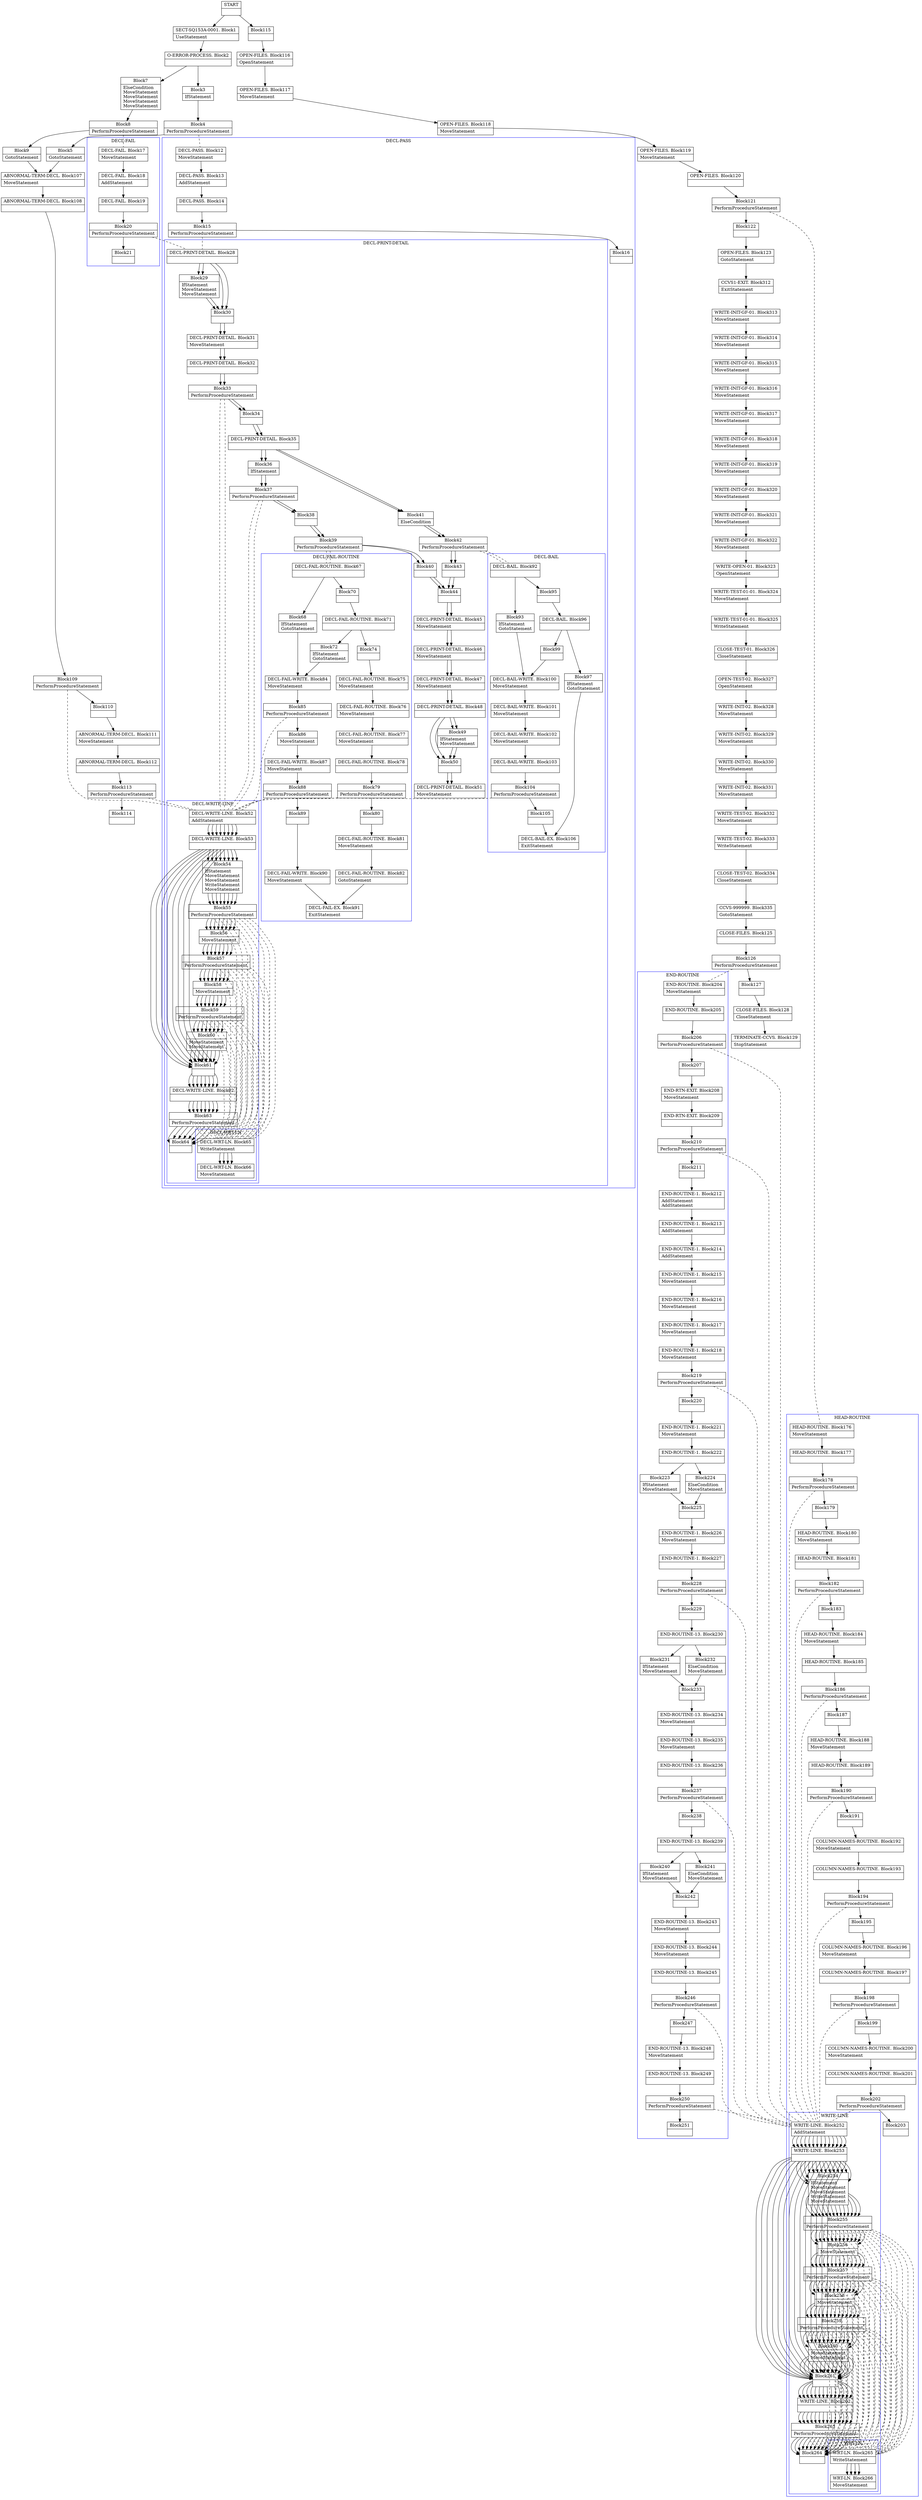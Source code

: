 digraph Cfg {
compound=true;
node [
shape = "record"
]

edge [
arrowtail = "empty"
]
Block0 [
label = "{START|}"
]
Block1 [
label = "{SECT-SQ153A-0001. Block1|UseStatement\l}"
]
Block2 [
label = "{O-ERROR-PROCESS. Block2|}"
]
Block3 [
label = "{Block3|IfStatement\l}"
]
Block4 [
label = "{Block4|PerformProcedureStatement\l}"
]
subgraph cluster_1{
color = blue;
label = "DECL-PASS";
Block12 [
label = "{DECL-PASS. Block12|MoveStatement\l}"
]
Block13 [
label = "{DECL-PASS. Block13|AddStatement\l}"
]
Block14 [
label = "{DECL-PASS. Block14|}"
]
Block15 [
label = "{Block15|PerformProcedureStatement\l}"
]
subgraph cluster_3{
color = blue;
label = "DECL-PRINT-DETAIL";
Block28 [
label = "{DECL-PRINT-DETAIL. Block28|}"
]
Block29 [
label = "{Block29|IfStatement\lMoveStatement\lMoveStatement\l}"
]
Block30 [
label = "{Block30|}"
]
Block31 [
label = "{DECL-PRINT-DETAIL. Block31|MoveStatement\l}"
]
Block32 [
label = "{DECL-PRINT-DETAIL. Block32|}"
]
Block33 [
label = "{Block33|PerformProcedureStatement\l}"
]
subgraph cluster_6{
color = blue;
label = "DECL-WRITE-LINE";
Block52 [
label = "{DECL-WRITE-LINE. Block52|AddStatement\l}"
]
Block53 [
label = "{DECL-WRITE-LINE. Block53|}"
]
Block54 [
label = "{Block54|IfStatement\lMoveStatement\lMoveStatement\lWriteStatement\lMoveStatement\l}"
]
Block55 [
label = "{Block55|PerformProcedureStatement\l}"
]
subgraph cluster_10{
color = blue;
label = "DECL-WRT-LN";
Block65 [
label = "{DECL-WRT-LN. Block65|WriteStatement\l}"
]
Block66 [
label = "{DECL-WRT-LN. Block66|MoveStatement\l}"
]
Block65 -> Block66

}
Block55 -> Block65 [style=dashed, arrowhead=none]

Block56 [
label = "{Block56|MoveStatement\l}"
]
Block57 [
label = "{Block57|PerformProcedureStatement\l}"
]
subgraph cluster_11{
color = blue;
label = "DECL-WRT-LN";
Block65 [
label = "{DECL-WRT-LN. Block65|WriteStatement\l}"
]
Block66 [
label = "{DECL-WRT-LN. Block66|MoveStatement\l}"
]
Block65 -> Block66

}
Block57 -> Block65 [style=dashed, arrowhead=none]

Block58 [
label = "{Block58|MoveStatement\l}"
]
Block59 [
label = "{Block59|PerformProcedureStatement\l}"
]
subgraph cluster_12{
color = blue;
label = "DECL-WRT-LN";
Block65 [
label = "{DECL-WRT-LN. Block65|WriteStatement\l}"
]
Block66 [
label = "{DECL-WRT-LN. Block66|MoveStatement\l}"
]
Block65 -> Block66

}
Block59 -> Block65 [style=dashed, arrowhead=none]

Block60 [
label = "{Block60|MoveStatement\lMoveStatement\l}"
]
Block61 [
label = "{Block61|}"
]
Block62 [
label = "{DECL-WRITE-LINE. Block62|}"
]
Block63 [
label = "{Block63|PerformProcedureStatement\l}"
]
subgraph cluster_13{
color = blue;
label = "DECL-WRT-LN";
Block65 [
label = "{DECL-WRT-LN. Block65|WriteStatement\l}"
]
Block66 [
label = "{DECL-WRT-LN. Block66|MoveStatement\l}"
]
Block65 -> Block66

}
Block63 -> Block65 [style=dashed, arrowhead=none]

Block64 [
label = "{Block64|}"
]
Block52 -> Block53
Block53 -> Block54
Block53 -> Block61
Block54 -> Block55
Block55 -> Block56
Block56 -> Block57
Block57 -> Block58
Block58 -> Block59
Block59 -> Block60
Block60 -> Block61
Block61 -> Block62
Block62 -> Block63
Block63 -> Block64

}
Block33 -> Block52 [style=dashed, arrowhead=none]

Block34 [
label = "{Block34|}"
]
Block35 [
label = "{DECL-PRINT-DETAIL. Block35|}"
]
Block36 [
label = "{Block36|IfStatement\l}"
]
Block37 [
label = "{Block37|PerformProcedureStatement\l}"
]
subgraph cluster_7{
color = blue;
label = "DECL-WRITE-LINE";
Block52 [
label = "{DECL-WRITE-LINE. Block52|AddStatement\l}"
]
Block53 [
label = "{DECL-WRITE-LINE. Block53|}"
]
Block54 [
label = "{Block54|IfStatement\lMoveStatement\lMoveStatement\lWriteStatement\lMoveStatement\l}"
]
Block55 [
label = "{Block55|PerformProcedureStatement\l}"
]
Block55 -> Block65 [style=dashed, arrowhead=none]

Block56 [
label = "{Block56|MoveStatement\l}"
]
Block57 [
label = "{Block57|PerformProcedureStatement\l}"
]
Block57 -> Block65 [style=dashed, arrowhead=none]

Block58 [
label = "{Block58|MoveStatement\l}"
]
Block59 [
label = "{Block59|PerformProcedureStatement\l}"
]
Block59 -> Block65 [style=dashed, arrowhead=none]

Block60 [
label = "{Block60|MoveStatement\lMoveStatement\l}"
]
Block61 [
label = "{Block61|}"
]
Block62 [
label = "{DECL-WRITE-LINE. Block62|}"
]
Block63 [
label = "{Block63|PerformProcedureStatement\l}"
]
Block63 -> Block65 [style=dashed, arrowhead=none]

Block64 [
label = "{Block64|}"
]
Block52 -> Block53
Block53 -> Block54
Block53 -> Block61
Block54 -> Block55
Block55 -> Block56
Block56 -> Block57
Block57 -> Block58
Block58 -> Block59
Block59 -> Block60
Block60 -> Block61
Block61 -> Block62
Block62 -> Block63
Block63 -> Block64

}
Block37 -> Block52 [style=dashed, arrowhead=none]

Block38 [
label = "{Block38|}"
]
Block39 [
label = "{Block39|PerformProcedureStatement\l}"
]
subgraph cluster_8{
color = blue;
label = "DECL-FAIL-ROUTINE";
Block67 [
label = "{DECL-FAIL-ROUTINE. Block67|}"
]
Block68 [
label = "{Block68|IfStatement\lGotoStatement\l}"
]
Block84 [
label = "{DECL-FAIL-WRITE. Block84|MoveStatement\l}"
]
Block85 [
label = "{Block85|PerformProcedureStatement\l}"
]
subgraph cluster_15{
color = blue;
label = "DECL-WRITE-LINE";
Block52 [
label = "{DECL-WRITE-LINE. Block52|AddStatement\l}"
]
Block53 [
label = "{DECL-WRITE-LINE. Block53|}"
]
Block54 [
label = "{Block54|IfStatement\lMoveStatement\lMoveStatement\lWriteStatement\lMoveStatement\l}"
]
Block55 [
label = "{Block55|PerformProcedureStatement\l}"
]
Block55 -> Block65 [style=dashed, arrowhead=none]

Block56 [
label = "{Block56|MoveStatement\l}"
]
Block57 [
label = "{Block57|PerformProcedureStatement\l}"
]
Block57 -> Block65 [style=dashed, arrowhead=none]

Block58 [
label = "{Block58|MoveStatement\l}"
]
Block59 [
label = "{Block59|PerformProcedureStatement\l}"
]
Block59 -> Block65 [style=dashed, arrowhead=none]

Block60 [
label = "{Block60|MoveStatement\lMoveStatement\l}"
]
Block61 [
label = "{Block61|}"
]
Block62 [
label = "{DECL-WRITE-LINE. Block62|}"
]
Block63 [
label = "{Block63|PerformProcedureStatement\l}"
]
Block63 -> Block65 [style=dashed, arrowhead=none]

Block64 [
label = "{Block64|}"
]
Block52 -> Block53
Block53 -> Block54
Block53 -> Block61
Block54 -> Block55
Block55 -> Block56
Block56 -> Block57
Block57 -> Block58
Block58 -> Block59
Block59 -> Block60
Block60 -> Block61
Block61 -> Block62
Block62 -> Block63
Block63 -> Block64

}
Block85 -> Block52 [style=dashed, arrowhead=none]

Block86 [
label = "{Block86|MoveStatement\l}"
]
Block87 [
label = "{DECL-FAIL-WRITE. Block87|MoveStatement\l}"
]
Block88 [
label = "{Block88|PerformProcedureStatement\l}"
]
subgraph cluster_16{
color = blue;
label = "DECL-WRITE-LINE";
Block52 [
label = "{DECL-WRITE-LINE. Block52|AddStatement\l}"
]
Block53 [
label = "{DECL-WRITE-LINE. Block53|}"
]
Block54 [
label = "{Block54|IfStatement\lMoveStatement\lMoveStatement\lWriteStatement\lMoveStatement\l}"
]
Block55 [
label = "{Block55|PerformProcedureStatement\l}"
]
Block55 -> Block65 [style=dashed, arrowhead=none]

Block56 [
label = "{Block56|MoveStatement\l}"
]
Block57 [
label = "{Block57|PerformProcedureStatement\l}"
]
Block57 -> Block65 [style=dashed, arrowhead=none]

Block58 [
label = "{Block58|MoveStatement\l}"
]
Block59 [
label = "{Block59|PerformProcedureStatement\l}"
]
Block59 -> Block65 [style=dashed, arrowhead=none]

Block60 [
label = "{Block60|MoveStatement\lMoveStatement\l}"
]
Block61 [
label = "{Block61|}"
]
Block62 [
label = "{DECL-WRITE-LINE. Block62|}"
]
Block63 [
label = "{Block63|PerformProcedureStatement\l}"
]
Block63 -> Block65 [style=dashed, arrowhead=none]

Block64 [
label = "{Block64|}"
]
Block52 -> Block53
Block53 -> Block54
Block53 -> Block61
Block54 -> Block55
Block55 -> Block56
Block56 -> Block57
Block57 -> Block58
Block58 -> Block59
Block59 -> Block60
Block60 -> Block61
Block61 -> Block62
Block62 -> Block63
Block63 -> Block64

}
Block88 -> Block52 [style=dashed, arrowhead=none]

Block89 [
label = "{Block89|}"
]
Block90 [
label = "{DECL-FAIL-WRITE. Block90|MoveStatement\l}"
]
Block91 [
label = "{DECL-FAIL-EX. Block91|ExitStatement\l}"
]
Block70 [
label = "{Block70|}"
]
Block71 [
label = "{DECL-FAIL-ROUTINE. Block71|}"
]
Block72 [
label = "{Block72|IfStatement\lGotoStatement\l}"
]
Block74 [
label = "{Block74|}"
]
Block75 [
label = "{DECL-FAIL-ROUTINE. Block75|MoveStatement\l}"
]
Block76 [
label = "{DECL-FAIL-ROUTINE. Block76|MoveStatement\l}"
]
Block77 [
label = "{DECL-FAIL-ROUTINE. Block77|MoveStatement\l}"
]
Block78 [
label = "{DECL-FAIL-ROUTINE. Block78|}"
]
Block79 [
label = "{Block79|PerformProcedureStatement\l}"
]
subgraph cluster_14{
color = blue;
label = "DECL-WRITE-LINE";
Block52 [
label = "{DECL-WRITE-LINE. Block52|AddStatement\l}"
]
Block53 [
label = "{DECL-WRITE-LINE. Block53|}"
]
Block54 [
label = "{Block54|IfStatement\lMoveStatement\lMoveStatement\lWriteStatement\lMoveStatement\l}"
]
Block55 [
label = "{Block55|PerformProcedureStatement\l}"
]
Block55 -> Block65 [style=dashed, arrowhead=none]

Block56 [
label = "{Block56|MoveStatement\l}"
]
Block57 [
label = "{Block57|PerformProcedureStatement\l}"
]
Block57 -> Block65 [style=dashed, arrowhead=none]

Block58 [
label = "{Block58|MoveStatement\l}"
]
Block59 [
label = "{Block59|PerformProcedureStatement\l}"
]
Block59 -> Block65 [style=dashed, arrowhead=none]

Block60 [
label = "{Block60|MoveStatement\lMoveStatement\l}"
]
Block61 [
label = "{Block61|}"
]
Block62 [
label = "{DECL-WRITE-LINE. Block62|}"
]
Block63 [
label = "{Block63|PerformProcedureStatement\l}"
]
Block63 -> Block65 [style=dashed, arrowhead=none]

Block64 [
label = "{Block64|}"
]
Block52 -> Block53
Block53 -> Block54
Block53 -> Block61
Block54 -> Block55
Block55 -> Block56
Block56 -> Block57
Block57 -> Block58
Block58 -> Block59
Block59 -> Block60
Block60 -> Block61
Block61 -> Block62
Block62 -> Block63
Block63 -> Block64

}
Block79 -> Block52 [style=dashed, arrowhead=none]

Block80 [
label = "{Block80|}"
]
Block81 [
label = "{DECL-FAIL-ROUTINE. Block81|MoveStatement\l}"
]
Block82 [
label = "{DECL-FAIL-ROUTINE. Block82|GotoStatement\l}"
]
Block67 -> Block68
Block67 -> Block70
Block68 -> Block84
Block84 -> Block85
Block85 -> Block86
Block86 -> Block87
Block87 -> Block88
Block88 -> Block89
Block89 -> Block90
Block90 -> Block91
Block70 -> Block71
Block71 -> Block72
Block71 -> Block74
Block72 -> Block84
Block74 -> Block75
Block75 -> Block76
Block76 -> Block77
Block77 -> Block78
Block78 -> Block79
Block79 -> Block80
Block80 -> Block81
Block81 -> Block82
Block82 -> Block91

}
Block39 -> Block67 [style=dashed, arrowhead=none]

Block40 [
label = "{Block40|}"
]
Block44 [
label = "{Block44|}"
]
Block45 [
label = "{DECL-PRINT-DETAIL. Block45|MoveStatement\l}"
]
Block46 [
label = "{DECL-PRINT-DETAIL. Block46|MoveStatement\l}"
]
Block47 [
label = "{DECL-PRINT-DETAIL. Block47|MoveStatement\l}"
]
Block48 [
label = "{DECL-PRINT-DETAIL. Block48|}"
]
Block49 [
label = "{Block49|IfStatement\lMoveStatement\l}"
]
Block50 [
label = "{Block50|}"
]
Block51 [
label = "{DECL-PRINT-DETAIL. Block51|MoveStatement\l}"
]
Block41 [
label = "{Block41|ElseCondition\l}"
]
Block42 [
label = "{Block42|PerformProcedureStatement\l}"
]
subgraph cluster_9{
color = blue;
label = "DECL-BAIL";
Block92 [
label = "{DECL-BAIL. Block92|}"
]
Block93 [
label = "{Block93|IfStatement\lGotoStatement\l}"
]
Block100 [
label = "{DECL-BAIL-WRITE. Block100|MoveStatement\l}"
]
Block101 [
label = "{DECL-BAIL-WRITE. Block101|MoveStatement\l}"
]
Block102 [
label = "{DECL-BAIL-WRITE. Block102|MoveStatement\l}"
]
Block103 [
label = "{DECL-BAIL-WRITE. Block103|}"
]
Block104 [
label = "{Block104|PerformProcedureStatement\l}"
]
subgraph cluster_17{
color = blue;
label = "DECL-WRITE-LINE";
Block52 [
label = "{DECL-WRITE-LINE. Block52|AddStatement\l}"
]
Block53 [
label = "{DECL-WRITE-LINE. Block53|}"
]
Block54 [
label = "{Block54|IfStatement\lMoveStatement\lMoveStatement\lWriteStatement\lMoveStatement\l}"
]
Block55 [
label = "{Block55|PerformProcedureStatement\l}"
]
Block55 -> Block65 [style=dashed, arrowhead=none]

Block56 [
label = "{Block56|MoveStatement\l}"
]
Block57 [
label = "{Block57|PerformProcedureStatement\l}"
]
Block57 -> Block65 [style=dashed, arrowhead=none]

Block58 [
label = "{Block58|MoveStatement\l}"
]
Block59 [
label = "{Block59|PerformProcedureStatement\l}"
]
Block59 -> Block65 [style=dashed, arrowhead=none]

Block60 [
label = "{Block60|MoveStatement\lMoveStatement\l}"
]
Block61 [
label = "{Block61|}"
]
Block62 [
label = "{DECL-WRITE-LINE. Block62|}"
]
Block63 [
label = "{Block63|PerformProcedureStatement\l}"
]
Block63 -> Block65 [style=dashed, arrowhead=none]

Block64 [
label = "{Block64|}"
]
Block52 -> Block53
Block53 -> Block54
Block53 -> Block61
Block54 -> Block55
Block55 -> Block56
Block56 -> Block57
Block57 -> Block58
Block58 -> Block59
Block59 -> Block60
Block60 -> Block61
Block61 -> Block62
Block62 -> Block63
Block63 -> Block64

}
Block104 -> Block52 [style=dashed, arrowhead=none]

Block105 [
label = "{Block105|}"
]
Block106 [
label = "{DECL-BAIL-EX. Block106|ExitStatement\l}"
]
Block95 [
label = "{Block95|}"
]
Block96 [
label = "{DECL-BAIL. Block96|}"
]
Block97 [
label = "{Block97|IfStatement\lGotoStatement\l}"
]
Block99 [
label = "{Block99|}"
]
Block92 -> Block93
Block92 -> Block95
Block93 -> Block100
Block100 -> Block101
Block101 -> Block102
Block102 -> Block103
Block103 -> Block104
Block104 -> Block105
Block105 -> Block106
Block95 -> Block96
Block96 -> Block97
Block96 -> Block99
Block97 -> Block106
Block99 -> Block100

}
Block42 -> Block92 [style=dashed, arrowhead=none]

Block43 [
label = "{Block43|}"
]
Block28 -> Block29
Block28 -> Block30
Block29 -> Block30
Block30 -> Block31
Block31 -> Block32
Block32 -> Block33
Block33 -> Block34
Block34 -> Block35
Block35 -> Block36
Block35 -> Block41
Block36 -> Block37
Block37 -> Block38
Block38 -> Block39
Block39 -> Block40
Block40 -> Block44
Block44 -> Block45
Block45 -> Block46
Block46 -> Block47
Block47 -> Block48
Block48 -> Block49
Block48 -> Block50
Block49 -> Block50
Block50 -> Block51
Block41 -> Block42
Block42 -> Block43
Block43 -> Block44

}
Block15 -> Block28 [style=dashed, arrowhead=none]

Block16 [
label = "{Block16|}"
]
Block12 -> Block13
Block13 -> Block14
Block14 -> Block15
Block15 -> Block16

}
Block4 -> Block12 [style=dashed, arrowhead=none]

Block5 [
label = "{Block5|GotoStatement\l}"
]
Block107 [
label = "{ABNORMAL-TERM-DECL. Block107|MoveStatement\l}"
]
Block108 [
label = "{ABNORMAL-TERM-DECL. Block108|}"
]
Block109 [
label = "{Block109|PerformProcedureStatement\l}"
]
subgraph cluster_18{
color = blue;
label = "DECL-WRITE-LINE";
Block52 [
label = "{DECL-WRITE-LINE. Block52|AddStatement\l}"
]
Block53 [
label = "{DECL-WRITE-LINE. Block53|}"
]
Block54 [
label = "{Block54|IfStatement\lMoveStatement\lMoveStatement\lWriteStatement\lMoveStatement\l}"
]
Block55 [
label = "{Block55|PerformProcedureStatement\l}"
]
Block55 -> Block65 [style=dashed, arrowhead=none]

Block56 [
label = "{Block56|MoveStatement\l}"
]
Block57 [
label = "{Block57|PerformProcedureStatement\l}"
]
Block57 -> Block65 [style=dashed, arrowhead=none]

Block58 [
label = "{Block58|MoveStatement\l}"
]
Block59 [
label = "{Block59|PerformProcedureStatement\l}"
]
Block59 -> Block65 [style=dashed, arrowhead=none]

Block60 [
label = "{Block60|MoveStatement\lMoveStatement\l}"
]
Block61 [
label = "{Block61|}"
]
Block62 [
label = "{DECL-WRITE-LINE. Block62|}"
]
Block63 [
label = "{Block63|PerformProcedureStatement\l}"
]
Block63 -> Block65 [style=dashed, arrowhead=none]

Block64 [
label = "{Block64|}"
]
Block52 -> Block53
Block53 -> Block54
Block53 -> Block61
Block54 -> Block55
Block55 -> Block56
Block56 -> Block57
Block57 -> Block58
Block58 -> Block59
Block59 -> Block60
Block60 -> Block61
Block61 -> Block62
Block62 -> Block63
Block63 -> Block64

}
Block109 -> Block52 [style=dashed, arrowhead=none]

Block110 [
label = "{Block110|}"
]
Block111 [
label = "{ABNORMAL-TERM-DECL. Block111|MoveStatement\l}"
]
Block112 [
label = "{ABNORMAL-TERM-DECL. Block112|}"
]
Block113 [
label = "{Block113|PerformProcedureStatement\l}"
]
subgraph cluster_19{
color = blue;
label = "DECL-WRITE-LINE";
Block52 [
label = "{DECL-WRITE-LINE. Block52|AddStatement\l}"
]
Block53 [
label = "{DECL-WRITE-LINE. Block53|}"
]
Block54 [
label = "{Block54|IfStatement\lMoveStatement\lMoveStatement\lWriteStatement\lMoveStatement\l}"
]
Block55 [
label = "{Block55|PerformProcedureStatement\l}"
]
Block55 -> Block65 [style=dashed, arrowhead=none]

Block56 [
label = "{Block56|MoveStatement\l}"
]
Block57 [
label = "{Block57|PerformProcedureStatement\l}"
]
Block57 -> Block65 [style=dashed, arrowhead=none]

Block58 [
label = "{Block58|MoveStatement\l}"
]
Block59 [
label = "{Block59|PerformProcedureStatement\l}"
]
Block59 -> Block65 [style=dashed, arrowhead=none]

Block60 [
label = "{Block60|MoveStatement\lMoveStatement\l}"
]
Block61 [
label = "{Block61|}"
]
Block62 [
label = "{DECL-WRITE-LINE. Block62|}"
]
Block63 [
label = "{Block63|PerformProcedureStatement\l}"
]
Block63 -> Block65 [style=dashed, arrowhead=none]

Block64 [
label = "{Block64|}"
]
Block52 -> Block53
Block53 -> Block54
Block53 -> Block61
Block54 -> Block55
Block55 -> Block56
Block56 -> Block57
Block57 -> Block58
Block58 -> Block59
Block59 -> Block60
Block60 -> Block61
Block61 -> Block62
Block62 -> Block63
Block63 -> Block64

}
Block113 -> Block52 [style=dashed, arrowhead=none]

Block114 [
label = "{Block114|}"
]
Block7 [
label = "{Block7|ElseCondition\lMoveStatement\lMoveStatement\lMoveStatement\lMoveStatement\l}"
]
Block8 [
label = "{Block8|PerformProcedureStatement\l}"
]
subgraph cluster_2{
color = blue;
label = "DECL-FAIL";
Block17 [
label = "{DECL-FAIL. Block17|MoveStatement\l}"
]
Block18 [
label = "{DECL-FAIL. Block18|AddStatement\l}"
]
Block19 [
label = "{DECL-FAIL. Block19|}"
]
Block20 [
label = "{Block20|PerformProcedureStatement\l}"
]
subgraph cluster_4{
color = blue;
label = "DECL-PRINT-DETAIL";
Block28 [
label = "{DECL-PRINT-DETAIL. Block28|}"
]
Block29 [
label = "{Block29|IfStatement\lMoveStatement\lMoveStatement\l}"
]
Block30 [
label = "{Block30|}"
]
Block31 [
label = "{DECL-PRINT-DETAIL. Block31|MoveStatement\l}"
]
Block32 [
label = "{DECL-PRINT-DETAIL. Block32|}"
]
Block33 [
label = "{Block33|PerformProcedureStatement\l}"
]
Block33 -> Block52 [style=dashed, arrowhead=none]

Block34 [
label = "{Block34|}"
]
Block35 [
label = "{DECL-PRINT-DETAIL. Block35|}"
]
Block36 [
label = "{Block36|IfStatement\l}"
]
Block37 [
label = "{Block37|PerformProcedureStatement\l}"
]
Block37 -> Block52 [style=dashed, arrowhead=none]

Block38 [
label = "{Block38|}"
]
Block39 [
label = "{Block39|PerformProcedureStatement\l}"
]
Block39 -> Block67 [style=dashed, arrowhead=none]

Block40 [
label = "{Block40|}"
]
Block44 [
label = "{Block44|}"
]
Block45 [
label = "{DECL-PRINT-DETAIL. Block45|MoveStatement\l}"
]
Block46 [
label = "{DECL-PRINT-DETAIL. Block46|MoveStatement\l}"
]
Block47 [
label = "{DECL-PRINT-DETAIL. Block47|MoveStatement\l}"
]
Block48 [
label = "{DECL-PRINT-DETAIL. Block48|}"
]
Block49 [
label = "{Block49|IfStatement\lMoveStatement\l}"
]
Block50 [
label = "{Block50|}"
]
Block51 [
label = "{DECL-PRINT-DETAIL. Block51|MoveStatement\l}"
]
Block41 [
label = "{Block41|ElseCondition\l}"
]
Block42 [
label = "{Block42|PerformProcedureStatement\l}"
]
Block42 -> Block92 [style=dashed, arrowhead=none]

Block43 [
label = "{Block43|}"
]
Block28 -> Block29
Block28 -> Block30
Block29 -> Block30
Block30 -> Block31
Block31 -> Block32
Block32 -> Block33
Block33 -> Block34
Block34 -> Block35
Block35 -> Block36
Block35 -> Block41
Block36 -> Block37
Block37 -> Block38
Block38 -> Block39
Block39 -> Block40
Block40 -> Block44
Block44 -> Block45
Block45 -> Block46
Block46 -> Block47
Block47 -> Block48
Block48 -> Block49
Block48 -> Block50
Block49 -> Block50
Block50 -> Block51
Block41 -> Block42
Block42 -> Block43
Block43 -> Block44

}
Block20 -> Block28 [style=dashed, arrowhead=none]

Block21 [
label = "{Block21|}"
]
Block17 -> Block18
Block18 -> Block19
Block19 -> Block20
Block20 -> Block21

}
Block8 -> Block17 [style=dashed, arrowhead=none]

Block9 [
label = "{Block9|GotoStatement\l}"
]
Block115 [
label = "{Block115|}"
]
Block116 [
label = "{OPEN-FILES. Block116|OpenStatement\l}"
]
Block117 [
label = "{OPEN-FILES. Block117|MoveStatement\l}"
]
Block118 [
label = "{OPEN-FILES. Block118|MoveStatement\l}"
]
Block119 [
label = "{OPEN-FILES. Block119|MoveStatement\l}"
]
Block120 [
label = "{OPEN-FILES. Block120|}"
]
Block121 [
label = "{Block121|PerformProcedureStatement\l}"
]
subgraph cluster_20{
color = blue;
label = "HEAD-ROUTINE";
Block176 [
label = "{HEAD-ROUTINE. Block176|MoveStatement\l}"
]
Block177 [
label = "{HEAD-ROUTINE. Block177|}"
]
Block178 [
label = "{Block178|PerformProcedureStatement\l}"
]
subgraph cluster_30{
color = blue;
label = "WRITE-LINE";
Block252 [
label = "{WRITE-LINE. Block252|AddStatement\l}"
]
Block253 [
label = "{WRITE-LINE. Block253|}"
]
Block254 [
label = "{Block254|IfStatement\lMoveStatement\lMoveStatement\lWriteStatement\lMoveStatement\l}"
]
Block255 [
label = "{Block255|PerformProcedureStatement\l}"
]
subgraph cluster_44{
color = blue;
label = "WRT-LN";
Block265 [
label = "{WRT-LN. Block265|WriteStatement\l}"
]
Block266 [
label = "{WRT-LN. Block266|MoveStatement\l}"
]
Block265 -> Block266

}
Block255 -> Block265 [style=dashed, arrowhead=none]

Block256 [
label = "{Block256|MoveStatement\l}"
]
Block257 [
label = "{Block257|PerformProcedureStatement\l}"
]
subgraph cluster_45{
color = blue;
label = "WRT-LN";
Block265 [
label = "{WRT-LN. Block265|WriteStatement\l}"
]
Block266 [
label = "{WRT-LN. Block266|MoveStatement\l}"
]
Block265 -> Block266

}
Block257 -> Block265 [style=dashed, arrowhead=none]

Block258 [
label = "{Block258|MoveStatement\l}"
]
Block259 [
label = "{Block259|PerformProcedureStatement\l}"
]
subgraph cluster_46{
color = blue;
label = "WRT-LN";
Block265 [
label = "{WRT-LN. Block265|WriteStatement\l}"
]
Block266 [
label = "{WRT-LN. Block266|MoveStatement\l}"
]
Block265 -> Block266

}
Block259 -> Block265 [style=dashed, arrowhead=none]

Block260 [
label = "{Block260|MoveStatement\lMoveStatement\l}"
]
Block261 [
label = "{Block261|}"
]
Block262 [
label = "{WRITE-LINE. Block262|}"
]
Block263 [
label = "{Block263|PerformProcedureStatement\l}"
]
subgraph cluster_47{
color = blue;
label = "WRT-LN";
Block265 [
label = "{WRT-LN. Block265|WriteStatement\l}"
]
Block266 [
label = "{WRT-LN. Block266|MoveStatement\l}"
]
Block265 -> Block266

}
Block263 -> Block265 [style=dashed, arrowhead=none]

Block264 [
label = "{Block264|}"
]
Block252 -> Block253
Block253 -> Block254
Block253 -> Block261
Block254 -> Block255
Block255 -> Block256
Block256 -> Block257
Block257 -> Block258
Block258 -> Block259
Block259 -> Block260
Block260 -> Block261
Block261 -> Block262
Block262 -> Block263
Block263 -> Block264

}
Block178 -> Block252 [style=dashed, arrowhead=none]

Block179 [
label = "{Block179|}"
]
Block180 [
label = "{HEAD-ROUTINE. Block180|MoveStatement\l}"
]
Block181 [
label = "{HEAD-ROUTINE. Block181|}"
]
Block182 [
label = "{Block182|PerformProcedureStatement\l}"
]
subgraph cluster_31{
color = blue;
label = "WRITE-LINE";
Block252 [
label = "{WRITE-LINE. Block252|AddStatement\l}"
]
Block253 [
label = "{WRITE-LINE. Block253|}"
]
Block254 [
label = "{Block254|IfStatement\lMoveStatement\lMoveStatement\lWriteStatement\lMoveStatement\l}"
]
Block255 [
label = "{Block255|PerformProcedureStatement\l}"
]
Block255 -> Block265 [style=dashed, arrowhead=none]

Block256 [
label = "{Block256|MoveStatement\l}"
]
Block257 [
label = "{Block257|PerformProcedureStatement\l}"
]
Block257 -> Block265 [style=dashed, arrowhead=none]

Block258 [
label = "{Block258|MoveStatement\l}"
]
Block259 [
label = "{Block259|PerformProcedureStatement\l}"
]
Block259 -> Block265 [style=dashed, arrowhead=none]

Block260 [
label = "{Block260|MoveStatement\lMoveStatement\l}"
]
Block261 [
label = "{Block261|}"
]
Block262 [
label = "{WRITE-LINE. Block262|}"
]
Block263 [
label = "{Block263|PerformProcedureStatement\l}"
]
Block263 -> Block265 [style=dashed, arrowhead=none]

Block264 [
label = "{Block264|}"
]
Block252 -> Block253
Block253 -> Block254
Block253 -> Block261
Block254 -> Block255
Block255 -> Block256
Block256 -> Block257
Block257 -> Block258
Block258 -> Block259
Block259 -> Block260
Block260 -> Block261
Block261 -> Block262
Block262 -> Block263
Block263 -> Block264

}
Block182 -> Block252 [style=dashed, arrowhead=none]

Block183 [
label = "{Block183|}"
]
Block184 [
label = "{HEAD-ROUTINE. Block184|MoveStatement\l}"
]
Block185 [
label = "{HEAD-ROUTINE. Block185|}"
]
Block186 [
label = "{Block186|PerformProcedureStatement\l}"
]
subgraph cluster_32{
color = blue;
label = "WRITE-LINE";
Block252 [
label = "{WRITE-LINE. Block252|AddStatement\l}"
]
Block253 [
label = "{WRITE-LINE. Block253|}"
]
Block254 [
label = "{Block254|IfStatement\lMoveStatement\lMoveStatement\lWriteStatement\lMoveStatement\l}"
]
Block255 [
label = "{Block255|PerformProcedureStatement\l}"
]
Block255 -> Block265 [style=dashed, arrowhead=none]

Block256 [
label = "{Block256|MoveStatement\l}"
]
Block257 [
label = "{Block257|PerformProcedureStatement\l}"
]
Block257 -> Block265 [style=dashed, arrowhead=none]

Block258 [
label = "{Block258|MoveStatement\l}"
]
Block259 [
label = "{Block259|PerformProcedureStatement\l}"
]
Block259 -> Block265 [style=dashed, arrowhead=none]

Block260 [
label = "{Block260|MoveStatement\lMoveStatement\l}"
]
Block261 [
label = "{Block261|}"
]
Block262 [
label = "{WRITE-LINE. Block262|}"
]
Block263 [
label = "{Block263|PerformProcedureStatement\l}"
]
Block263 -> Block265 [style=dashed, arrowhead=none]

Block264 [
label = "{Block264|}"
]
Block252 -> Block253
Block253 -> Block254
Block253 -> Block261
Block254 -> Block255
Block255 -> Block256
Block256 -> Block257
Block257 -> Block258
Block258 -> Block259
Block259 -> Block260
Block260 -> Block261
Block261 -> Block262
Block262 -> Block263
Block263 -> Block264

}
Block186 -> Block252 [style=dashed, arrowhead=none]

Block187 [
label = "{Block187|}"
]
Block188 [
label = "{HEAD-ROUTINE. Block188|MoveStatement\l}"
]
Block189 [
label = "{HEAD-ROUTINE. Block189|}"
]
Block190 [
label = "{Block190|PerformProcedureStatement\l}"
]
subgraph cluster_33{
color = blue;
label = "WRITE-LINE";
Block252 [
label = "{WRITE-LINE. Block252|AddStatement\l}"
]
Block253 [
label = "{WRITE-LINE. Block253|}"
]
Block254 [
label = "{Block254|IfStatement\lMoveStatement\lMoveStatement\lWriteStatement\lMoveStatement\l}"
]
Block255 [
label = "{Block255|PerformProcedureStatement\l}"
]
Block255 -> Block265 [style=dashed, arrowhead=none]

Block256 [
label = "{Block256|MoveStatement\l}"
]
Block257 [
label = "{Block257|PerformProcedureStatement\l}"
]
Block257 -> Block265 [style=dashed, arrowhead=none]

Block258 [
label = "{Block258|MoveStatement\l}"
]
Block259 [
label = "{Block259|PerformProcedureStatement\l}"
]
Block259 -> Block265 [style=dashed, arrowhead=none]

Block260 [
label = "{Block260|MoveStatement\lMoveStatement\l}"
]
Block261 [
label = "{Block261|}"
]
Block262 [
label = "{WRITE-LINE. Block262|}"
]
Block263 [
label = "{Block263|PerformProcedureStatement\l}"
]
Block263 -> Block265 [style=dashed, arrowhead=none]

Block264 [
label = "{Block264|}"
]
Block252 -> Block253
Block253 -> Block254
Block253 -> Block261
Block254 -> Block255
Block255 -> Block256
Block256 -> Block257
Block257 -> Block258
Block258 -> Block259
Block259 -> Block260
Block260 -> Block261
Block261 -> Block262
Block262 -> Block263
Block263 -> Block264

}
Block190 -> Block252 [style=dashed, arrowhead=none]

Block191 [
label = "{Block191|}"
]
Block192 [
label = "{COLUMN-NAMES-ROUTINE. Block192|MoveStatement\l}"
]
Block193 [
label = "{COLUMN-NAMES-ROUTINE. Block193|}"
]
Block194 [
label = "{Block194|PerformProcedureStatement\l}"
]
subgraph cluster_34{
color = blue;
label = "WRITE-LINE";
Block252 [
label = "{WRITE-LINE. Block252|AddStatement\l}"
]
Block253 [
label = "{WRITE-LINE. Block253|}"
]
Block254 [
label = "{Block254|IfStatement\lMoveStatement\lMoveStatement\lWriteStatement\lMoveStatement\l}"
]
Block255 [
label = "{Block255|PerformProcedureStatement\l}"
]
Block255 -> Block265 [style=dashed, arrowhead=none]

Block256 [
label = "{Block256|MoveStatement\l}"
]
Block257 [
label = "{Block257|PerformProcedureStatement\l}"
]
Block257 -> Block265 [style=dashed, arrowhead=none]

Block258 [
label = "{Block258|MoveStatement\l}"
]
Block259 [
label = "{Block259|PerformProcedureStatement\l}"
]
Block259 -> Block265 [style=dashed, arrowhead=none]

Block260 [
label = "{Block260|MoveStatement\lMoveStatement\l}"
]
Block261 [
label = "{Block261|}"
]
Block262 [
label = "{WRITE-LINE. Block262|}"
]
Block263 [
label = "{Block263|PerformProcedureStatement\l}"
]
Block263 -> Block265 [style=dashed, arrowhead=none]

Block264 [
label = "{Block264|}"
]
Block252 -> Block253
Block253 -> Block254
Block253 -> Block261
Block254 -> Block255
Block255 -> Block256
Block256 -> Block257
Block257 -> Block258
Block258 -> Block259
Block259 -> Block260
Block260 -> Block261
Block261 -> Block262
Block262 -> Block263
Block263 -> Block264

}
Block194 -> Block252 [style=dashed, arrowhead=none]

Block195 [
label = "{Block195|}"
]
Block196 [
label = "{COLUMN-NAMES-ROUTINE. Block196|MoveStatement\l}"
]
Block197 [
label = "{COLUMN-NAMES-ROUTINE. Block197|}"
]
Block198 [
label = "{Block198|PerformProcedureStatement\l}"
]
subgraph cluster_35{
color = blue;
label = "WRITE-LINE";
Block252 [
label = "{WRITE-LINE. Block252|AddStatement\l}"
]
Block253 [
label = "{WRITE-LINE. Block253|}"
]
Block254 [
label = "{Block254|IfStatement\lMoveStatement\lMoveStatement\lWriteStatement\lMoveStatement\l}"
]
Block255 [
label = "{Block255|PerformProcedureStatement\l}"
]
Block255 -> Block265 [style=dashed, arrowhead=none]

Block256 [
label = "{Block256|MoveStatement\l}"
]
Block257 [
label = "{Block257|PerformProcedureStatement\l}"
]
Block257 -> Block265 [style=dashed, arrowhead=none]

Block258 [
label = "{Block258|MoveStatement\l}"
]
Block259 [
label = "{Block259|PerformProcedureStatement\l}"
]
Block259 -> Block265 [style=dashed, arrowhead=none]

Block260 [
label = "{Block260|MoveStatement\lMoveStatement\l}"
]
Block261 [
label = "{Block261|}"
]
Block262 [
label = "{WRITE-LINE. Block262|}"
]
Block263 [
label = "{Block263|PerformProcedureStatement\l}"
]
Block263 -> Block265 [style=dashed, arrowhead=none]

Block264 [
label = "{Block264|}"
]
Block252 -> Block253
Block253 -> Block254
Block253 -> Block261
Block254 -> Block255
Block255 -> Block256
Block256 -> Block257
Block257 -> Block258
Block258 -> Block259
Block259 -> Block260
Block260 -> Block261
Block261 -> Block262
Block262 -> Block263
Block263 -> Block264

}
Block198 -> Block252 [style=dashed, arrowhead=none]

Block199 [
label = "{Block199|}"
]
Block200 [
label = "{COLUMN-NAMES-ROUTINE. Block200|MoveStatement\l}"
]
Block201 [
label = "{COLUMN-NAMES-ROUTINE. Block201|}"
]
Block202 [
label = "{Block202|PerformProcedureStatement\l}"
]
subgraph cluster_36{
color = blue;
label = "WRITE-LINE";
Block252 [
label = "{WRITE-LINE. Block252|AddStatement\l}"
]
Block253 [
label = "{WRITE-LINE. Block253|}"
]
Block254 [
label = "{Block254|IfStatement\lMoveStatement\lMoveStatement\lWriteStatement\lMoveStatement\l}"
]
Block255 [
label = "{Block255|PerformProcedureStatement\l}"
]
Block255 -> Block265 [style=dashed, arrowhead=none]

Block256 [
label = "{Block256|MoveStatement\l}"
]
Block257 [
label = "{Block257|PerformProcedureStatement\l}"
]
Block257 -> Block265 [style=dashed, arrowhead=none]

Block258 [
label = "{Block258|MoveStatement\l}"
]
Block259 [
label = "{Block259|PerformProcedureStatement\l}"
]
Block259 -> Block265 [style=dashed, arrowhead=none]

Block260 [
label = "{Block260|MoveStatement\lMoveStatement\l}"
]
Block261 [
label = "{Block261|}"
]
Block262 [
label = "{WRITE-LINE. Block262|}"
]
Block263 [
label = "{Block263|PerformProcedureStatement\l}"
]
Block263 -> Block265 [style=dashed, arrowhead=none]

Block264 [
label = "{Block264|}"
]
Block252 -> Block253
Block253 -> Block254
Block253 -> Block261
Block254 -> Block255
Block255 -> Block256
Block256 -> Block257
Block257 -> Block258
Block258 -> Block259
Block259 -> Block260
Block260 -> Block261
Block261 -> Block262
Block262 -> Block263
Block263 -> Block264

}
Block202 -> Block252 [style=dashed, arrowhead=none]

Block203 [
label = "{Block203|}"
]
Block176 -> Block177
Block177 -> Block178
Block178 -> Block179
Block179 -> Block180
Block180 -> Block181
Block181 -> Block182
Block182 -> Block183
Block183 -> Block184
Block184 -> Block185
Block185 -> Block186
Block186 -> Block187
Block187 -> Block188
Block188 -> Block189
Block189 -> Block190
Block190 -> Block191
Block191 -> Block192
Block192 -> Block193
Block193 -> Block194
Block194 -> Block195
Block195 -> Block196
Block196 -> Block197
Block197 -> Block198
Block198 -> Block199
Block199 -> Block200
Block200 -> Block201
Block201 -> Block202
Block202 -> Block203

}
Block121 -> Block176 [style=dashed, arrowhead=none]

Block122 [
label = "{Block122|}"
]
Block123 [
label = "{OPEN-FILES. Block123|GotoStatement\l}"
]
Block312 [
label = "{CCVS1-EXIT. Block312|ExitStatement\l}"
]
Block313 [
label = "{WRITE-INIT-GF-01. Block313|MoveStatement\l}"
]
Block314 [
label = "{WRITE-INIT-GF-01. Block314|MoveStatement\l}"
]
Block315 [
label = "{WRITE-INIT-GF-01. Block315|MoveStatement\l}"
]
Block316 [
label = "{WRITE-INIT-GF-01. Block316|MoveStatement\l}"
]
Block317 [
label = "{WRITE-INIT-GF-01. Block317|MoveStatement\l}"
]
Block318 [
label = "{WRITE-INIT-GF-01. Block318|MoveStatement\l}"
]
Block319 [
label = "{WRITE-INIT-GF-01. Block319|MoveStatement\l}"
]
Block320 [
label = "{WRITE-INIT-GF-01. Block320|MoveStatement\l}"
]
Block321 [
label = "{WRITE-INIT-GF-01. Block321|MoveStatement\l}"
]
Block322 [
label = "{WRITE-INIT-GF-01. Block322|MoveStatement\l}"
]
Block323 [
label = "{WRITE-OPEN-01. Block323|OpenStatement\l}"
]
Block324 [
label = "{WRITE-TEST-01-01. Block324|MoveStatement\l}"
]
Block325 [
label = "{WRITE-TEST-01-01. Block325|WriteStatement\l}"
]
Block326 [
label = "{CLOSE-TEST-01. Block326|CloseStatement\l}"
]
Block327 [
label = "{OPEN-TEST-02. Block327|OpenStatement\l}"
]
Block328 [
label = "{WRITE-INIT-02. Block328|MoveStatement\l}"
]
Block329 [
label = "{WRITE-INIT-02. Block329|MoveStatement\l}"
]
Block330 [
label = "{WRITE-INIT-02. Block330|MoveStatement\l}"
]
Block331 [
label = "{WRITE-INIT-02. Block331|MoveStatement\l}"
]
Block332 [
label = "{WRITE-TEST-02. Block332|MoveStatement\l}"
]
Block333 [
label = "{WRITE-TEST-02. Block333|WriteStatement\l}"
]
Block334 [
label = "{CLOSE-TEST-02. Block334|CloseStatement\l}"
]
Block335 [
label = "{CCVS-999999. Block335|GotoStatement\l}"
]
Block125 [
label = "{CLOSE-FILES. Block125|}"
]
Block126 [
label = "{Block126|PerformProcedureStatement\l}"
]
subgraph cluster_21{
color = blue;
label = "END-ROUTINE";
Block204 [
label = "{END-ROUTINE. Block204|MoveStatement\l}"
]
Block205 [
label = "{END-ROUTINE. Block205|}"
]
Block206 [
label = "{Block206|PerformProcedureStatement\l}"
]
subgraph cluster_37{
color = blue;
label = "WRITE-LINE";
Block252 [
label = "{WRITE-LINE. Block252|AddStatement\l}"
]
Block253 [
label = "{WRITE-LINE. Block253|}"
]
Block254 [
label = "{Block254|IfStatement\lMoveStatement\lMoveStatement\lWriteStatement\lMoveStatement\l}"
]
Block255 [
label = "{Block255|PerformProcedureStatement\l}"
]
Block255 -> Block265 [style=dashed, arrowhead=none]

Block256 [
label = "{Block256|MoveStatement\l}"
]
Block257 [
label = "{Block257|PerformProcedureStatement\l}"
]
Block257 -> Block265 [style=dashed, arrowhead=none]

Block258 [
label = "{Block258|MoveStatement\l}"
]
Block259 [
label = "{Block259|PerformProcedureStatement\l}"
]
Block259 -> Block265 [style=dashed, arrowhead=none]

Block260 [
label = "{Block260|MoveStatement\lMoveStatement\l}"
]
Block261 [
label = "{Block261|}"
]
Block262 [
label = "{WRITE-LINE. Block262|}"
]
Block263 [
label = "{Block263|PerformProcedureStatement\l}"
]
Block263 -> Block265 [style=dashed, arrowhead=none]

Block264 [
label = "{Block264|}"
]
Block252 -> Block253
Block253 -> Block254
Block253 -> Block261
Block254 -> Block255
Block255 -> Block256
Block256 -> Block257
Block257 -> Block258
Block258 -> Block259
Block259 -> Block260
Block260 -> Block261
Block261 -> Block262
Block262 -> Block263
Block263 -> Block264

}
Block206 -> Block252 [style=dashed, arrowhead=none]

Block207 [
label = "{Block207|}"
]
Block208 [
label = "{END-RTN-EXIT. Block208|MoveStatement\l}"
]
Block209 [
label = "{END-RTN-EXIT. Block209|}"
]
Block210 [
label = "{Block210|PerformProcedureStatement\l}"
]
subgraph cluster_38{
color = blue;
label = "WRITE-LINE";
Block252 [
label = "{WRITE-LINE. Block252|AddStatement\l}"
]
Block253 [
label = "{WRITE-LINE. Block253|}"
]
Block254 [
label = "{Block254|IfStatement\lMoveStatement\lMoveStatement\lWriteStatement\lMoveStatement\l}"
]
Block255 [
label = "{Block255|PerformProcedureStatement\l}"
]
Block255 -> Block265 [style=dashed, arrowhead=none]

Block256 [
label = "{Block256|MoveStatement\l}"
]
Block257 [
label = "{Block257|PerformProcedureStatement\l}"
]
Block257 -> Block265 [style=dashed, arrowhead=none]

Block258 [
label = "{Block258|MoveStatement\l}"
]
Block259 [
label = "{Block259|PerformProcedureStatement\l}"
]
Block259 -> Block265 [style=dashed, arrowhead=none]

Block260 [
label = "{Block260|MoveStatement\lMoveStatement\l}"
]
Block261 [
label = "{Block261|}"
]
Block262 [
label = "{WRITE-LINE. Block262|}"
]
Block263 [
label = "{Block263|PerformProcedureStatement\l}"
]
Block263 -> Block265 [style=dashed, arrowhead=none]

Block264 [
label = "{Block264|}"
]
Block252 -> Block253
Block253 -> Block254
Block253 -> Block261
Block254 -> Block255
Block255 -> Block256
Block256 -> Block257
Block257 -> Block258
Block258 -> Block259
Block259 -> Block260
Block260 -> Block261
Block261 -> Block262
Block262 -> Block263
Block263 -> Block264

}
Block210 -> Block252 [style=dashed, arrowhead=none]

Block211 [
label = "{Block211|}"
]
Block212 [
label = "{END-ROUTINE-1. Block212|AddStatement\lAddStatement\l}"
]
Block213 [
label = "{END-ROUTINE-1. Block213|AddStatement\l}"
]
Block214 [
label = "{END-ROUTINE-1. Block214|AddStatement\l}"
]
Block215 [
label = "{END-ROUTINE-1. Block215|MoveStatement\l}"
]
Block216 [
label = "{END-ROUTINE-1. Block216|MoveStatement\l}"
]
Block217 [
label = "{END-ROUTINE-1. Block217|MoveStatement\l}"
]
Block218 [
label = "{END-ROUTINE-1. Block218|MoveStatement\l}"
]
Block219 [
label = "{Block219|PerformProcedureStatement\l}"
]
subgraph cluster_39{
color = blue;
label = "WRITE-LINE";
Block252 [
label = "{WRITE-LINE. Block252|AddStatement\l}"
]
Block253 [
label = "{WRITE-LINE. Block253|}"
]
Block254 [
label = "{Block254|IfStatement\lMoveStatement\lMoveStatement\lWriteStatement\lMoveStatement\l}"
]
Block255 [
label = "{Block255|PerformProcedureStatement\l}"
]
Block255 -> Block265 [style=dashed, arrowhead=none]

Block256 [
label = "{Block256|MoveStatement\l}"
]
Block257 [
label = "{Block257|PerformProcedureStatement\l}"
]
Block257 -> Block265 [style=dashed, arrowhead=none]

Block258 [
label = "{Block258|MoveStatement\l}"
]
Block259 [
label = "{Block259|PerformProcedureStatement\l}"
]
Block259 -> Block265 [style=dashed, arrowhead=none]

Block260 [
label = "{Block260|MoveStatement\lMoveStatement\l}"
]
Block261 [
label = "{Block261|}"
]
Block262 [
label = "{WRITE-LINE. Block262|}"
]
Block263 [
label = "{Block263|PerformProcedureStatement\l}"
]
Block263 -> Block265 [style=dashed, arrowhead=none]

Block264 [
label = "{Block264|}"
]
Block252 -> Block253
Block253 -> Block254
Block253 -> Block261
Block254 -> Block255
Block255 -> Block256
Block256 -> Block257
Block257 -> Block258
Block258 -> Block259
Block259 -> Block260
Block260 -> Block261
Block261 -> Block262
Block262 -> Block263
Block263 -> Block264

}
Block219 -> Block252 [style=dashed, arrowhead=none]

Block220 [
label = "{Block220|}"
]
Block221 [
label = "{END-ROUTINE-1. Block221|MoveStatement\l}"
]
Block222 [
label = "{END-ROUTINE-1. Block222|}"
]
Block223 [
label = "{Block223|IfStatement\lMoveStatement\l}"
]
Block225 [
label = "{Block225|}"
]
Block226 [
label = "{END-ROUTINE-1. Block226|MoveStatement\l}"
]
Block227 [
label = "{END-ROUTINE-1. Block227|}"
]
Block228 [
label = "{Block228|PerformProcedureStatement\l}"
]
subgraph cluster_40{
color = blue;
label = "WRITE-LINE";
Block252 [
label = "{WRITE-LINE. Block252|AddStatement\l}"
]
Block253 [
label = "{WRITE-LINE. Block253|}"
]
Block254 [
label = "{Block254|IfStatement\lMoveStatement\lMoveStatement\lWriteStatement\lMoveStatement\l}"
]
Block255 [
label = "{Block255|PerformProcedureStatement\l}"
]
Block255 -> Block265 [style=dashed, arrowhead=none]

Block256 [
label = "{Block256|MoveStatement\l}"
]
Block257 [
label = "{Block257|PerformProcedureStatement\l}"
]
Block257 -> Block265 [style=dashed, arrowhead=none]

Block258 [
label = "{Block258|MoveStatement\l}"
]
Block259 [
label = "{Block259|PerformProcedureStatement\l}"
]
Block259 -> Block265 [style=dashed, arrowhead=none]

Block260 [
label = "{Block260|MoveStatement\lMoveStatement\l}"
]
Block261 [
label = "{Block261|}"
]
Block262 [
label = "{WRITE-LINE. Block262|}"
]
Block263 [
label = "{Block263|PerformProcedureStatement\l}"
]
Block263 -> Block265 [style=dashed, arrowhead=none]

Block264 [
label = "{Block264|}"
]
Block252 -> Block253
Block253 -> Block254
Block253 -> Block261
Block254 -> Block255
Block255 -> Block256
Block256 -> Block257
Block257 -> Block258
Block258 -> Block259
Block259 -> Block260
Block260 -> Block261
Block261 -> Block262
Block262 -> Block263
Block263 -> Block264

}
Block228 -> Block252 [style=dashed, arrowhead=none]

Block229 [
label = "{Block229|}"
]
Block230 [
label = "{END-ROUTINE-13. Block230|}"
]
Block231 [
label = "{Block231|IfStatement\lMoveStatement\l}"
]
Block233 [
label = "{Block233|}"
]
Block234 [
label = "{END-ROUTINE-13. Block234|MoveStatement\l}"
]
Block235 [
label = "{END-ROUTINE-13. Block235|MoveStatement\l}"
]
Block236 [
label = "{END-ROUTINE-13. Block236|}"
]
Block237 [
label = "{Block237|PerformProcedureStatement\l}"
]
subgraph cluster_41{
color = blue;
label = "WRITE-LINE";
Block252 [
label = "{WRITE-LINE. Block252|AddStatement\l}"
]
Block253 [
label = "{WRITE-LINE. Block253|}"
]
Block254 [
label = "{Block254|IfStatement\lMoveStatement\lMoveStatement\lWriteStatement\lMoveStatement\l}"
]
Block255 [
label = "{Block255|PerformProcedureStatement\l}"
]
Block255 -> Block265 [style=dashed, arrowhead=none]

Block256 [
label = "{Block256|MoveStatement\l}"
]
Block257 [
label = "{Block257|PerformProcedureStatement\l}"
]
Block257 -> Block265 [style=dashed, arrowhead=none]

Block258 [
label = "{Block258|MoveStatement\l}"
]
Block259 [
label = "{Block259|PerformProcedureStatement\l}"
]
Block259 -> Block265 [style=dashed, arrowhead=none]

Block260 [
label = "{Block260|MoveStatement\lMoveStatement\l}"
]
Block261 [
label = "{Block261|}"
]
Block262 [
label = "{WRITE-LINE. Block262|}"
]
Block263 [
label = "{Block263|PerformProcedureStatement\l}"
]
Block263 -> Block265 [style=dashed, arrowhead=none]

Block264 [
label = "{Block264|}"
]
Block252 -> Block253
Block253 -> Block254
Block253 -> Block261
Block254 -> Block255
Block255 -> Block256
Block256 -> Block257
Block257 -> Block258
Block258 -> Block259
Block259 -> Block260
Block260 -> Block261
Block261 -> Block262
Block262 -> Block263
Block263 -> Block264

}
Block237 -> Block252 [style=dashed, arrowhead=none]

Block238 [
label = "{Block238|}"
]
Block239 [
label = "{END-ROUTINE-13. Block239|}"
]
Block240 [
label = "{Block240|IfStatement\lMoveStatement\l}"
]
Block242 [
label = "{Block242|}"
]
Block243 [
label = "{END-ROUTINE-13. Block243|MoveStatement\l}"
]
Block244 [
label = "{END-ROUTINE-13. Block244|MoveStatement\l}"
]
Block245 [
label = "{END-ROUTINE-13. Block245|}"
]
Block246 [
label = "{Block246|PerformProcedureStatement\l}"
]
subgraph cluster_42{
color = blue;
label = "WRITE-LINE";
Block252 [
label = "{WRITE-LINE. Block252|AddStatement\l}"
]
Block253 [
label = "{WRITE-LINE. Block253|}"
]
Block254 [
label = "{Block254|IfStatement\lMoveStatement\lMoveStatement\lWriteStatement\lMoveStatement\l}"
]
Block255 [
label = "{Block255|PerformProcedureStatement\l}"
]
Block255 -> Block265 [style=dashed, arrowhead=none]

Block256 [
label = "{Block256|MoveStatement\l}"
]
Block257 [
label = "{Block257|PerformProcedureStatement\l}"
]
Block257 -> Block265 [style=dashed, arrowhead=none]

Block258 [
label = "{Block258|MoveStatement\l}"
]
Block259 [
label = "{Block259|PerformProcedureStatement\l}"
]
Block259 -> Block265 [style=dashed, arrowhead=none]

Block260 [
label = "{Block260|MoveStatement\lMoveStatement\l}"
]
Block261 [
label = "{Block261|}"
]
Block262 [
label = "{WRITE-LINE. Block262|}"
]
Block263 [
label = "{Block263|PerformProcedureStatement\l}"
]
Block263 -> Block265 [style=dashed, arrowhead=none]

Block264 [
label = "{Block264|}"
]
Block252 -> Block253
Block253 -> Block254
Block253 -> Block261
Block254 -> Block255
Block255 -> Block256
Block256 -> Block257
Block257 -> Block258
Block258 -> Block259
Block259 -> Block260
Block260 -> Block261
Block261 -> Block262
Block262 -> Block263
Block263 -> Block264

}
Block246 -> Block252 [style=dashed, arrowhead=none]

Block247 [
label = "{Block247|}"
]
Block248 [
label = "{END-ROUTINE-13. Block248|MoveStatement\l}"
]
Block249 [
label = "{END-ROUTINE-13. Block249|}"
]
Block250 [
label = "{Block250|PerformProcedureStatement\l}"
]
subgraph cluster_43{
color = blue;
label = "WRITE-LINE";
Block252 [
label = "{WRITE-LINE. Block252|AddStatement\l}"
]
Block253 [
label = "{WRITE-LINE. Block253|}"
]
Block254 [
label = "{Block254|IfStatement\lMoveStatement\lMoveStatement\lWriteStatement\lMoveStatement\l}"
]
Block255 [
label = "{Block255|PerformProcedureStatement\l}"
]
Block255 -> Block265 [style=dashed, arrowhead=none]

Block256 [
label = "{Block256|MoveStatement\l}"
]
Block257 [
label = "{Block257|PerformProcedureStatement\l}"
]
Block257 -> Block265 [style=dashed, arrowhead=none]

Block258 [
label = "{Block258|MoveStatement\l}"
]
Block259 [
label = "{Block259|PerformProcedureStatement\l}"
]
Block259 -> Block265 [style=dashed, arrowhead=none]

Block260 [
label = "{Block260|MoveStatement\lMoveStatement\l}"
]
Block261 [
label = "{Block261|}"
]
Block262 [
label = "{WRITE-LINE. Block262|}"
]
Block263 [
label = "{Block263|PerformProcedureStatement\l}"
]
Block263 -> Block265 [style=dashed, arrowhead=none]

Block264 [
label = "{Block264|}"
]
Block252 -> Block253
Block253 -> Block254
Block253 -> Block261
Block254 -> Block255
Block255 -> Block256
Block256 -> Block257
Block257 -> Block258
Block258 -> Block259
Block259 -> Block260
Block260 -> Block261
Block261 -> Block262
Block262 -> Block263
Block263 -> Block264

}
Block250 -> Block252 [style=dashed, arrowhead=none]

Block251 [
label = "{Block251|}"
]
Block241 [
label = "{Block241|ElseCondition\lMoveStatement\l}"
]
Block232 [
label = "{Block232|ElseCondition\lMoveStatement\l}"
]
Block224 [
label = "{Block224|ElseCondition\lMoveStatement\l}"
]
Block204 -> Block205
Block205 -> Block206
Block206 -> Block207
Block207 -> Block208
Block208 -> Block209
Block209 -> Block210
Block210 -> Block211
Block211 -> Block212
Block212 -> Block213
Block213 -> Block214
Block214 -> Block215
Block215 -> Block216
Block216 -> Block217
Block217 -> Block218
Block218 -> Block219
Block219 -> Block220
Block220 -> Block221
Block221 -> Block222
Block222 -> Block223
Block222 -> Block224
Block223 -> Block225
Block225 -> Block226
Block226 -> Block227
Block227 -> Block228
Block228 -> Block229
Block229 -> Block230
Block230 -> Block231
Block230 -> Block232
Block231 -> Block233
Block233 -> Block234
Block234 -> Block235
Block235 -> Block236
Block236 -> Block237
Block237 -> Block238
Block238 -> Block239
Block239 -> Block240
Block239 -> Block241
Block240 -> Block242
Block242 -> Block243
Block243 -> Block244
Block244 -> Block245
Block245 -> Block246
Block246 -> Block247
Block247 -> Block248
Block248 -> Block249
Block249 -> Block250
Block250 -> Block251
Block241 -> Block242
Block232 -> Block233
Block224 -> Block225

}
Block126 -> Block204 [style=dashed, arrowhead=none]

Block127 [
label = "{Block127|}"
]
Block128 [
label = "{CLOSE-FILES. Block128|CloseStatement\l}"
]
Block129 [
label = "{TERMINATE-CCVS. Block129|StopStatement\l}"
]
Block0 -> Block1
Block0 -> Block115
Block1 -> Block2
Block2 -> Block3
Block2 -> Block7
Block3 -> Block4
Block4 -> Block5
Block5 -> Block107
Block107 -> Block108
Block108 -> Block109
Block109 -> Block110
Block110 -> Block111
Block111 -> Block112
Block112 -> Block113
Block113 -> Block114
Block7 -> Block8
Block8 -> Block9
Block9 -> Block107
Block115 -> Block116
Block116 -> Block117
Block117 -> Block118
Block118 -> Block119
Block119 -> Block120
Block120 -> Block121
Block121 -> Block122
Block122 -> Block123
Block123 -> Block312
Block312 -> Block313
Block313 -> Block314
Block314 -> Block315
Block315 -> Block316
Block316 -> Block317
Block317 -> Block318
Block318 -> Block319
Block319 -> Block320
Block320 -> Block321
Block321 -> Block322
Block322 -> Block323
Block323 -> Block324
Block324 -> Block325
Block325 -> Block326
Block326 -> Block327
Block327 -> Block328
Block328 -> Block329
Block329 -> Block330
Block330 -> Block331
Block331 -> Block332
Block332 -> Block333
Block333 -> Block334
Block334 -> Block335
Block335 -> Block125
Block125 -> Block126
Block126 -> Block127
Block127 -> Block128
Block128 -> Block129

}
